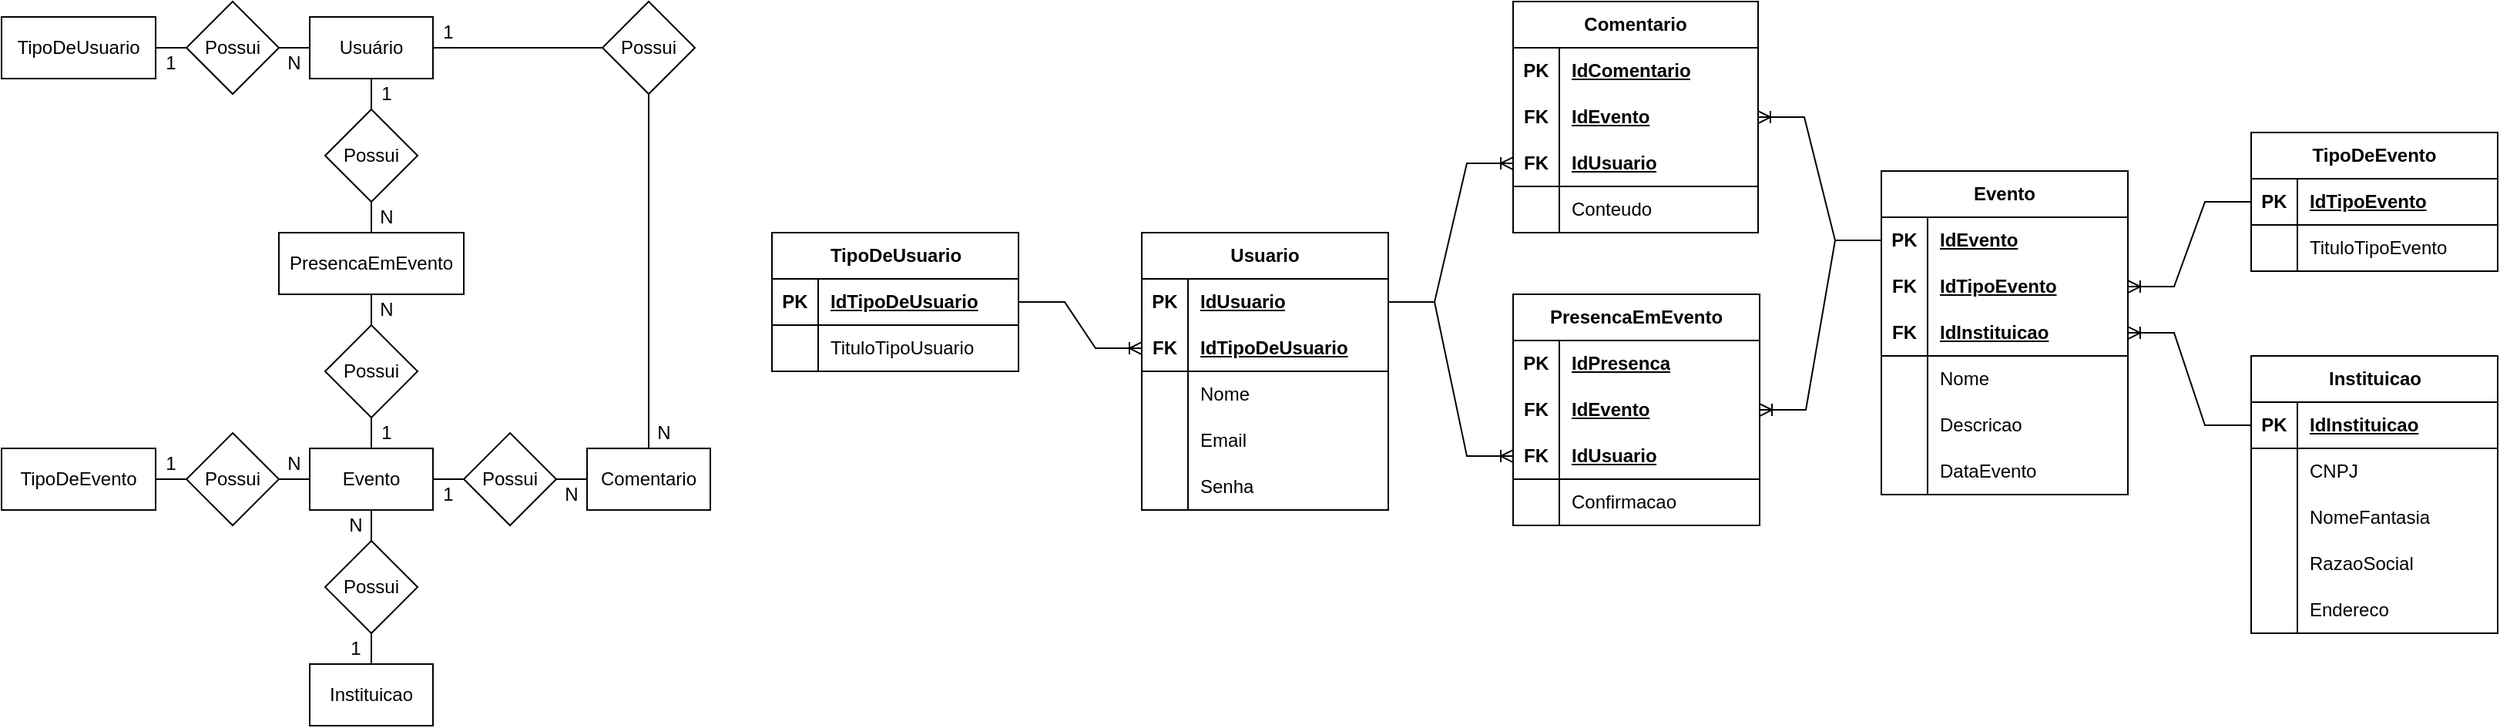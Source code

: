 <mxfile version="21.6.7" type="device">
  <diagram name="Página-1" id="o_1yNJ8DloQ9t4MygKkV">
    <mxGraphModel dx="1434" dy="721" grid="1" gridSize="10" guides="1" tooltips="1" connect="1" arrows="1" fold="1" page="1" pageScale="1" pageWidth="827" pageHeight="1169" math="0" shadow="0">
      <root>
        <mxCell id="0" />
        <mxCell id="1" parent="0" />
        <mxCell id="zevtAuMoCY7TH7A6rQnz-1" value="Usuário" style="rounded=0;whiteSpace=wrap;html=1;fontSize=12;" parent="1" vertex="1">
          <mxGeometry x="300" y="50" width="80" height="40" as="geometry" />
        </mxCell>
        <mxCell id="zevtAuMoCY7TH7A6rQnz-2" value="TipoDeUsuario" style="rounded=0;whiteSpace=wrap;html=1;fontSize=12;" parent="1" vertex="1">
          <mxGeometry x="100" y="50" width="100" height="40" as="geometry" />
        </mxCell>
        <mxCell id="zevtAuMoCY7TH7A6rQnz-38" style="edgeStyle=orthogonalEdgeStyle;rounded=0;orthogonalLoop=1;jettySize=auto;html=1;entryX=0.5;entryY=1;entryDx=0;entryDy=0;endArrow=none;endFill=0;" parent="1" source="zevtAuMoCY7TH7A6rQnz-3" target="zevtAuMoCY7TH7A6rQnz-81" edge="1">
          <mxGeometry relative="1" as="geometry">
            <mxPoint x="333.75" y="310.0" as="targetPoint" />
          </mxGeometry>
        </mxCell>
        <mxCell id="zevtAuMoCY7TH7A6rQnz-3" value="Evento" style="rounded=0;whiteSpace=wrap;html=1;" parent="1" vertex="1">
          <mxGeometry x="300" y="330.04" width="80" height="40" as="geometry" />
        </mxCell>
        <mxCell id="zevtAuMoCY7TH7A6rQnz-4" value="TipoDeEvento" style="rounded=0;whiteSpace=wrap;html=1;" parent="1" vertex="1">
          <mxGeometry x="100" y="330.02" width="100" height="40" as="geometry" />
        </mxCell>
        <mxCell id="zevtAuMoCY7TH7A6rQnz-6" value="PresencaEmEvento" style="rounded=0;whiteSpace=wrap;html=1;" parent="1" vertex="1">
          <mxGeometry x="280" y="190.02" width="120" height="40" as="geometry" />
        </mxCell>
        <mxCell id="zevtAuMoCY7TH7A6rQnz-8" value="Comentario" style="rounded=0;whiteSpace=wrap;html=1;" parent="1" vertex="1">
          <mxGeometry x="480" y="330.04" width="80" height="40" as="geometry" />
        </mxCell>
        <mxCell id="zevtAuMoCY7TH7A6rQnz-9" value="Possui" style="rhombus;whiteSpace=wrap;html=1;" parent="1" vertex="1">
          <mxGeometry x="220" y="40" width="60" height="60" as="geometry" />
        </mxCell>
        <mxCell id="zevtAuMoCY7TH7A6rQnz-10" value="" style="endArrow=none;html=1;rounded=0;exitX=1;exitY=0.5;exitDx=0;exitDy=0;entryX=0;entryY=0.5;entryDx=0;entryDy=0;endFill=0;" parent="1" source="zevtAuMoCY7TH7A6rQnz-2" edge="1">
          <mxGeometry width="50" height="50" relative="1" as="geometry">
            <mxPoint x="300" y="130" as="sourcePoint" />
            <mxPoint x="220" y="70" as="targetPoint" />
          </mxGeometry>
        </mxCell>
        <mxCell id="zevtAuMoCY7TH7A6rQnz-12" value="" style="endArrow=none;html=1;rounded=0;exitX=1;exitY=0.5;exitDx=0;exitDy=0;entryX=0;entryY=0.5;entryDx=0;entryDy=0;endFill=0;" parent="1" source="zevtAuMoCY7TH7A6rQnz-9" target="zevtAuMoCY7TH7A6rQnz-1" edge="1">
          <mxGeometry width="50" height="50" relative="1" as="geometry">
            <mxPoint x="260" y="-20.42" as="sourcePoint" />
            <mxPoint x="300" y="-20.42" as="targetPoint" />
          </mxGeometry>
        </mxCell>
        <mxCell id="zevtAuMoCY7TH7A6rQnz-80" style="edgeStyle=orthogonalEdgeStyle;rounded=0;orthogonalLoop=1;jettySize=auto;html=1;entryX=0.5;entryY=0;entryDx=0;entryDy=0;endArrow=none;endFill=0;" parent="1" source="zevtAuMoCY7TH7A6rQnz-13" target="zevtAuMoCY7TH7A6rQnz-6" edge="1">
          <mxGeometry relative="1" as="geometry" />
        </mxCell>
        <mxCell id="zevtAuMoCY7TH7A6rQnz-13" value="Possui" style="rhombus;whiteSpace=wrap;html=1;" parent="1" vertex="1">
          <mxGeometry x="310" y="110" width="60" height="60" as="geometry" />
        </mxCell>
        <mxCell id="zevtAuMoCY7TH7A6rQnz-17" value="" style="endArrow=none;html=1;rounded=0;exitX=0.5;exitY=1;exitDx=0;exitDy=0;endFill=0;" parent="1" source="zevtAuMoCY7TH7A6rQnz-1" target="zevtAuMoCY7TH7A6rQnz-13" edge="1">
          <mxGeometry width="50" height="50" relative="1" as="geometry">
            <mxPoint x="310" y="240" as="sourcePoint" />
            <mxPoint x="360" y="190" as="targetPoint" />
          </mxGeometry>
        </mxCell>
        <mxCell id="zevtAuMoCY7TH7A6rQnz-21" value="" style="endArrow=none;html=1;rounded=0;endFill=0;exitX=0.5;exitY=1;exitDx=0;exitDy=0;entryX=0;entryY=1;entryDx=0;entryDy=0;" parent="1" source="zevtAuMoCY7TH7A6rQnz-6" target="zevtAuMoCY7TH7A6rQnz-47" edge="1">
          <mxGeometry width="50" height="50" relative="1" as="geometry">
            <mxPoint x="340" y="240.02" as="sourcePoint" />
            <mxPoint x="337.031" y="253.768" as="targetPoint" />
          </mxGeometry>
        </mxCell>
        <mxCell id="zevtAuMoCY7TH7A6rQnz-23" value="Possui" style="rhombus;whiteSpace=wrap;html=1;" parent="1" vertex="1">
          <mxGeometry x="400" y="320.02" width="60" height="60" as="geometry" />
        </mxCell>
        <mxCell id="zevtAuMoCY7TH7A6rQnz-24" value="" style="endArrow=none;html=1;rounded=0;exitX=1;exitY=0.5;exitDx=0;exitDy=0;entryX=0;entryY=0.5;entryDx=0;entryDy=0;endFill=0;" parent="1" target="zevtAuMoCY7TH7A6rQnz-23" edge="1">
          <mxGeometry width="50" height="50" relative="1" as="geometry">
            <mxPoint x="380" y="350.04" as="sourcePoint" />
            <mxPoint x="600" y="360.04" as="targetPoint" />
          </mxGeometry>
        </mxCell>
        <mxCell id="zevtAuMoCY7TH7A6rQnz-25" value="" style="endArrow=none;html=1;rounded=0;exitX=1;exitY=0.5;exitDx=0;exitDy=0;entryX=0;entryY=0.5;entryDx=0;entryDy=0;endFill=0;" parent="1" target="zevtAuMoCY7TH7A6rQnz-8" edge="1">
          <mxGeometry width="50" height="50" relative="1" as="geometry">
            <mxPoint x="460" y="350.04" as="sourcePoint" />
            <mxPoint x="530" y="349.62" as="targetPoint" />
          </mxGeometry>
        </mxCell>
        <mxCell id="zevtAuMoCY7TH7A6rQnz-26" value="Possui" style="rhombus;whiteSpace=wrap;html=1;" parent="1" vertex="1">
          <mxGeometry x="490" y="40" width="60" height="60" as="geometry" />
        </mxCell>
        <mxCell id="zevtAuMoCY7TH7A6rQnz-27" value="" style="endArrow=none;html=1;rounded=0;exitX=1;exitY=0.5;exitDx=0;exitDy=0;endFill=0;" parent="1" source="zevtAuMoCY7TH7A6rQnz-1" target="zevtAuMoCY7TH7A6rQnz-26" edge="1">
          <mxGeometry width="50" height="50" relative="1" as="geometry">
            <mxPoint x="310" y="240" as="sourcePoint" />
            <mxPoint x="360" y="190" as="targetPoint" />
          </mxGeometry>
        </mxCell>
        <mxCell id="zevtAuMoCY7TH7A6rQnz-28" value="" style="endArrow=none;html=1;rounded=0;exitX=0.5;exitY=1;exitDx=0;exitDy=0;entryX=0.5;entryY=0;entryDx=0;entryDy=0;endFill=0;" parent="1" source="zevtAuMoCY7TH7A6rQnz-26" target="zevtAuMoCY7TH7A6rQnz-8" edge="1">
          <mxGeometry width="50" height="50" relative="1" as="geometry">
            <mxPoint x="530" y="20" as="sourcePoint" />
            <mxPoint x="670" y="20" as="targetPoint" />
          </mxGeometry>
        </mxCell>
        <mxCell id="zevtAuMoCY7TH7A6rQnz-29" value="Possui" style="rhombus;whiteSpace=wrap;html=1;" parent="1" vertex="1">
          <mxGeometry x="220" y="320.02" width="60" height="60" as="geometry" />
        </mxCell>
        <mxCell id="zevtAuMoCY7TH7A6rQnz-30" value="" style="endArrow=none;html=1;rounded=0;exitX=0;exitY=0.5;exitDx=0;exitDy=0;entryX=1;entryY=0.5;entryDx=0;entryDy=0;endFill=0;" parent="1" source="zevtAuMoCY7TH7A6rQnz-3" target="zevtAuMoCY7TH7A6rQnz-29" edge="1">
          <mxGeometry width="50" height="50" relative="1" as="geometry">
            <mxPoint x="310" y="320.04" as="sourcePoint" />
            <mxPoint x="360" y="270.04" as="targetPoint" />
          </mxGeometry>
        </mxCell>
        <mxCell id="zevtAuMoCY7TH7A6rQnz-31" value="" style="endArrow=none;html=1;rounded=0;exitX=1;exitY=0.5;exitDx=0;exitDy=0;entryX=0;entryY=0.5;entryDx=0;entryDy=0;endFill=0;" parent="1" source="zevtAuMoCY7TH7A6rQnz-4" target="zevtAuMoCY7TH7A6rQnz-29" edge="1">
          <mxGeometry width="50" height="50" relative="1" as="geometry">
            <mxPoint x="320" y="360.02" as="sourcePoint" />
            <mxPoint x="210" y="350" as="targetPoint" />
          </mxGeometry>
        </mxCell>
        <mxCell id="zevtAuMoCY7TH7A6rQnz-33" value="Instituicao" style="rounded=0;whiteSpace=wrap;html=1;" parent="1" vertex="1">
          <mxGeometry x="300" y="470.0" width="80" height="40" as="geometry" />
        </mxCell>
        <mxCell id="zevtAuMoCY7TH7A6rQnz-35" value="" style="endArrow=none;html=1;rounded=0;exitX=0.5;exitY=1;exitDx=0;exitDy=0;endFill=0;" parent="1" source="zevtAuMoCY7TH7A6rQnz-3" edge="1">
          <mxGeometry width="50" height="50" relative="1" as="geometry">
            <mxPoint x="310" y="420.04" as="sourcePoint" />
            <mxPoint x="340" y="390.04" as="targetPoint" />
          </mxGeometry>
        </mxCell>
        <mxCell id="zevtAuMoCY7TH7A6rQnz-36" value="" style="endArrow=none;html=1;rounded=0;exitX=0.5;exitY=1;exitDx=0;exitDy=0;entryX=0.5;entryY=0;entryDx=0;entryDy=0;endFill=0;" parent="1" target="zevtAuMoCY7TH7A6rQnz-33" edge="1">
          <mxGeometry width="50" height="50" relative="1" as="geometry">
            <mxPoint x="340" y="450.0" as="sourcePoint" />
            <mxPoint x="360" y="360.0" as="targetPoint" />
          </mxGeometry>
        </mxCell>
        <mxCell id="zevtAuMoCY7TH7A6rQnz-40" value="N" style="text;html=1;strokeColor=none;fillColor=none;align=center;verticalAlign=middle;whiteSpace=wrap;rounded=0;" parent="1" vertex="1">
          <mxGeometry x="280" y="70" width="20" height="20" as="geometry" />
        </mxCell>
        <mxCell id="zevtAuMoCY7TH7A6rQnz-41" value="1" style="text;html=1;strokeColor=none;fillColor=none;align=center;verticalAlign=middle;whiteSpace=wrap;rounded=0;" parent="1" vertex="1">
          <mxGeometry x="200" y="70" width="20" height="20" as="geometry" />
        </mxCell>
        <mxCell id="zevtAuMoCY7TH7A6rQnz-42" value="1" style="text;html=1;strokeColor=none;fillColor=none;align=center;verticalAlign=middle;whiteSpace=wrap;rounded=0;" parent="1" vertex="1">
          <mxGeometry x="340" y="90" width="20" height="20" as="geometry" />
        </mxCell>
        <mxCell id="zevtAuMoCY7TH7A6rQnz-44" value="N" style="text;html=1;strokeColor=none;fillColor=none;align=center;verticalAlign=middle;whiteSpace=wrap;rounded=0;" parent="1" vertex="1">
          <mxGeometry x="340" y="170.02" width="20" height="20" as="geometry" />
        </mxCell>
        <mxCell id="zevtAuMoCY7TH7A6rQnz-46" value="N" style="text;html=1;strokeColor=none;fillColor=none;align=center;verticalAlign=middle;whiteSpace=wrap;rounded=0;" parent="1" vertex="1">
          <mxGeometry x="340" y="230.02" width="20" height="20" as="geometry" />
        </mxCell>
        <mxCell id="zevtAuMoCY7TH7A6rQnz-47" value="1" style="text;html=1;strokeColor=none;fillColor=none;align=center;verticalAlign=middle;whiteSpace=wrap;rounded=0;" parent="1" vertex="1">
          <mxGeometry x="340" y="310.02" width="20" height="20" as="geometry" />
        </mxCell>
        <mxCell id="zevtAuMoCY7TH7A6rQnz-48" value="N" style="text;html=1;strokeColor=none;fillColor=none;align=center;verticalAlign=middle;whiteSpace=wrap;rounded=0;" parent="1" vertex="1">
          <mxGeometry x="520" y="310.02" width="20" height="20" as="geometry" />
        </mxCell>
        <mxCell id="zevtAuMoCY7TH7A6rQnz-49" value="1" style="text;html=1;strokeColor=none;fillColor=none;align=center;verticalAlign=middle;whiteSpace=wrap;rounded=0;" parent="1" vertex="1">
          <mxGeometry x="380" y="50" width="20" height="20" as="geometry" />
        </mxCell>
        <mxCell id="zevtAuMoCY7TH7A6rQnz-50" value="N" style="text;html=1;strokeColor=none;fillColor=none;align=center;verticalAlign=middle;whiteSpace=wrap;rounded=0;" parent="1" vertex="1">
          <mxGeometry x="460" y="350.04" width="20" height="20" as="geometry" />
        </mxCell>
        <mxCell id="zevtAuMoCY7TH7A6rQnz-51" value="1" style="text;html=1;strokeColor=none;fillColor=none;align=center;verticalAlign=middle;whiteSpace=wrap;rounded=0;" parent="1" vertex="1">
          <mxGeometry x="380" y="350.04" width="20" height="20" as="geometry" />
        </mxCell>
        <mxCell id="zevtAuMoCY7TH7A6rQnz-52" value="N" style="text;html=1;strokeColor=none;fillColor=none;align=center;verticalAlign=middle;whiteSpace=wrap;rounded=0;" parent="1" vertex="1">
          <mxGeometry x="320" y="370.04" width="20" height="20" as="geometry" />
        </mxCell>
        <mxCell id="zevtAuMoCY7TH7A6rQnz-53" value="1" style="text;html=1;strokeColor=none;fillColor=none;align=center;verticalAlign=middle;whiteSpace=wrap;rounded=0;" parent="1" vertex="1">
          <mxGeometry x="320" y="450.0" width="20" height="20" as="geometry" />
        </mxCell>
        <mxCell id="zevtAuMoCY7TH7A6rQnz-54" value="1" style="text;html=1;strokeColor=none;fillColor=none;align=center;verticalAlign=middle;whiteSpace=wrap;rounded=0;" parent="1" vertex="1">
          <mxGeometry x="200" y="330.04" width="20" height="20" as="geometry" />
        </mxCell>
        <mxCell id="zevtAuMoCY7TH7A6rQnz-55" value="N" style="text;html=1;strokeColor=none;fillColor=none;align=center;verticalAlign=middle;whiteSpace=wrap;rounded=0;" parent="1" vertex="1">
          <mxGeometry x="280" y="330.04" width="20" height="20" as="geometry" />
        </mxCell>
        <mxCell id="zevtAuMoCY7TH7A6rQnz-81" value="Possui" style="rhombus;whiteSpace=wrap;html=1;" parent="1" vertex="1">
          <mxGeometry x="310" y="250.02" width="60" height="60" as="geometry" />
        </mxCell>
        <mxCell id="zevtAuMoCY7TH7A6rQnz-82" value="Possui" style="rhombus;whiteSpace=wrap;html=1;" parent="1" vertex="1">
          <mxGeometry x="310" y="390.04" width="60" height="60" as="geometry" />
        </mxCell>
        <mxCell id="zevtAuMoCY7TH7A6rQnz-96" value="TipoDeUsuario" style="shape=table;startSize=30;container=1;collapsible=1;childLayout=tableLayout;fixedRows=1;rowLines=0;fontStyle=1;align=center;resizeLast=1;html=1;" parent="1" vertex="1">
          <mxGeometry x="600" y="190.04" width="160.0" height="90" as="geometry">
            <mxRectangle x="600" y="190.04" width="130" height="30" as="alternateBounds" />
          </mxGeometry>
        </mxCell>
        <mxCell id="zevtAuMoCY7TH7A6rQnz-97" value="" style="shape=tableRow;horizontal=0;startSize=0;swimlaneHead=0;swimlaneBody=0;fillColor=none;collapsible=0;dropTarget=0;points=[[0,0.5],[1,0.5]];portConstraint=eastwest;top=0;left=0;right=0;bottom=1;" parent="zevtAuMoCY7TH7A6rQnz-96" vertex="1">
          <mxGeometry y="30" width="160.0" height="30" as="geometry" />
        </mxCell>
        <mxCell id="zevtAuMoCY7TH7A6rQnz-98" value="PK" style="shape=partialRectangle;connectable=0;fillColor=none;top=0;left=0;bottom=0;right=0;fontStyle=1;overflow=hidden;whiteSpace=wrap;html=1;" parent="zevtAuMoCY7TH7A6rQnz-97" vertex="1">
          <mxGeometry width="30" height="30" as="geometry">
            <mxRectangle width="30" height="30" as="alternateBounds" />
          </mxGeometry>
        </mxCell>
        <mxCell id="zevtAuMoCY7TH7A6rQnz-99" value="IdTipoDeUsuario" style="shape=partialRectangle;connectable=0;fillColor=none;top=0;left=0;bottom=0;right=0;align=left;spacingLeft=6;fontStyle=5;overflow=hidden;whiteSpace=wrap;html=1;" parent="zevtAuMoCY7TH7A6rQnz-97" vertex="1">
          <mxGeometry x="30" width="130.0" height="30" as="geometry">
            <mxRectangle width="130.0" height="30" as="alternateBounds" />
          </mxGeometry>
        </mxCell>
        <mxCell id="zevtAuMoCY7TH7A6rQnz-100" value="" style="shape=tableRow;horizontal=0;startSize=0;swimlaneHead=0;swimlaneBody=0;fillColor=none;collapsible=0;dropTarget=0;points=[[0,0.5],[1,0.5]];portConstraint=eastwest;top=0;left=0;right=0;bottom=0;" parent="zevtAuMoCY7TH7A6rQnz-96" vertex="1">
          <mxGeometry y="60" width="160.0" height="30" as="geometry" />
        </mxCell>
        <mxCell id="zevtAuMoCY7TH7A6rQnz-101" value="" style="shape=partialRectangle;connectable=0;fillColor=none;top=0;left=0;bottom=0;right=0;editable=1;overflow=hidden;whiteSpace=wrap;html=1;" parent="zevtAuMoCY7TH7A6rQnz-100" vertex="1">
          <mxGeometry width="30" height="30" as="geometry">
            <mxRectangle width="30" height="30" as="alternateBounds" />
          </mxGeometry>
        </mxCell>
        <mxCell id="zevtAuMoCY7TH7A6rQnz-102" value="TituloTipoUsuario" style="shape=partialRectangle;connectable=0;fillColor=none;top=0;left=0;bottom=0;right=0;align=left;spacingLeft=6;overflow=hidden;whiteSpace=wrap;html=1;" parent="zevtAuMoCY7TH7A6rQnz-100" vertex="1">
          <mxGeometry x="30" width="130.0" height="30" as="geometry">
            <mxRectangle width="130.0" height="30" as="alternateBounds" />
          </mxGeometry>
        </mxCell>
        <mxCell id="zevtAuMoCY7TH7A6rQnz-122" value="Usuario" style="shape=table;startSize=30;container=1;collapsible=1;childLayout=tableLayout;fixedRows=1;rowLines=0;fontStyle=1;align=center;resizeLast=1;html=1;whiteSpace=wrap;" parent="1" vertex="1">
          <mxGeometry x="840" y="190.06" width="160" height="180" as="geometry" />
        </mxCell>
        <mxCell id="zevtAuMoCY7TH7A6rQnz-123" value="" style="shape=tableRow;horizontal=0;startSize=0;swimlaneHead=0;swimlaneBody=0;fillColor=none;collapsible=0;dropTarget=0;points=[[0,0.5],[1,0.5]];portConstraint=eastwest;top=0;left=0;right=0;bottom=0;html=1;" parent="zevtAuMoCY7TH7A6rQnz-122" vertex="1">
          <mxGeometry y="30" width="160" height="30" as="geometry" />
        </mxCell>
        <mxCell id="zevtAuMoCY7TH7A6rQnz-124" value="PK" style="shape=partialRectangle;connectable=0;fillColor=none;top=0;left=0;bottom=0;right=0;fontStyle=1;overflow=hidden;html=1;whiteSpace=wrap;" parent="zevtAuMoCY7TH7A6rQnz-123" vertex="1">
          <mxGeometry width="30.0" height="30" as="geometry">
            <mxRectangle width="30.0" height="30" as="alternateBounds" />
          </mxGeometry>
        </mxCell>
        <mxCell id="zevtAuMoCY7TH7A6rQnz-125" value="IdUsuario" style="shape=partialRectangle;connectable=0;fillColor=none;top=0;left=0;bottom=0;right=0;align=left;spacingLeft=6;fontStyle=5;overflow=hidden;html=1;whiteSpace=wrap;" parent="zevtAuMoCY7TH7A6rQnz-123" vertex="1">
          <mxGeometry x="30.0" width="130.0" height="30" as="geometry">
            <mxRectangle width="130.0" height="30" as="alternateBounds" />
          </mxGeometry>
        </mxCell>
        <mxCell id="zevtAuMoCY7TH7A6rQnz-126" value="" style="shape=tableRow;horizontal=0;startSize=0;swimlaneHead=0;swimlaneBody=0;fillColor=none;collapsible=0;dropTarget=0;points=[[0,0.5],[1,0.5]];portConstraint=eastwest;top=0;left=0;right=0;bottom=1;html=1;" parent="zevtAuMoCY7TH7A6rQnz-122" vertex="1">
          <mxGeometry y="60" width="160" height="30" as="geometry" />
        </mxCell>
        <mxCell id="zevtAuMoCY7TH7A6rQnz-127" value="FK" style="shape=partialRectangle;connectable=0;fillColor=none;top=0;left=0;bottom=0;right=0;fontStyle=1;overflow=hidden;html=1;whiteSpace=wrap;" parent="zevtAuMoCY7TH7A6rQnz-126" vertex="1">
          <mxGeometry width="30.0" height="30" as="geometry">
            <mxRectangle width="30.0" height="30" as="alternateBounds" />
          </mxGeometry>
        </mxCell>
        <mxCell id="zevtAuMoCY7TH7A6rQnz-128" value="IdTipoDeUsuario" style="shape=partialRectangle;connectable=0;fillColor=none;top=0;left=0;bottom=0;right=0;align=left;spacingLeft=6;fontStyle=5;overflow=hidden;html=1;whiteSpace=wrap;" parent="zevtAuMoCY7TH7A6rQnz-126" vertex="1">
          <mxGeometry x="30.0" width="130.0" height="30" as="geometry">
            <mxRectangle width="130.0" height="30" as="alternateBounds" />
          </mxGeometry>
        </mxCell>
        <mxCell id="zevtAuMoCY7TH7A6rQnz-129" value="" style="shape=tableRow;horizontal=0;startSize=0;swimlaneHead=0;swimlaneBody=0;fillColor=none;collapsible=0;dropTarget=0;points=[[0,0.5],[1,0.5]];portConstraint=eastwest;top=0;left=0;right=0;bottom=0;html=1;" parent="zevtAuMoCY7TH7A6rQnz-122" vertex="1">
          <mxGeometry y="90" width="160" height="30" as="geometry" />
        </mxCell>
        <mxCell id="zevtAuMoCY7TH7A6rQnz-130" value="" style="shape=partialRectangle;connectable=0;fillColor=none;top=0;left=0;bottom=0;right=0;editable=1;overflow=hidden;html=1;whiteSpace=wrap;" parent="zevtAuMoCY7TH7A6rQnz-129" vertex="1">
          <mxGeometry width="30.0" height="30" as="geometry">
            <mxRectangle width="30.0" height="30" as="alternateBounds" />
          </mxGeometry>
        </mxCell>
        <mxCell id="zevtAuMoCY7TH7A6rQnz-131" value="Nome" style="shape=partialRectangle;connectable=0;fillColor=none;top=0;left=0;bottom=0;right=0;align=left;spacingLeft=6;overflow=hidden;html=1;whiteSpace=wrap;" parent="zevtAuMoCY7TH7A6rQnz-129" vertex="1">
          <mxGeometry x="30.0" width="130.0" height="30" as="geometry">
            <mxRectangle width="130.0" height="30" as="alternateBounds" />
          </mxGeometry>
        </mxCell>
        <mxCell id="zevtAuMoCY7TH7A6rQnz-135" style="shape=tableRow;horizontal=0;startSize=0;swimlaneHead=0;swimlaneBody=0;fillColor=none;collapsible=0;dropTarget=0;points=[[0,0.5],[1,0.5]];portConstraint=eastwest;top=0;left=0;right=0;bottom=0;html=1;" parent="zevtAuMoCY7TH7A6rQnz-122" vertex="1">
          <mxGeometry y="120" width="160" height="30" as="geometry" />
        </mxCell>
        <mxCell id="zevtAuMoCY7TH7A6rQnz-136" style="shape=partialRectangle;connectable=0;fillColor=none;top=0;left=0;bottom=0;right=0;editable=1;overflow=hidden;html=1;whiteSpace=wrap;" parent="zevtAuMoCY7TH7A6rQnz-135" vertex="1">
          <mxGeometry width="30.0" height="30" as="geometry">
            <mxRectangle width="30.0" height="30" as="alternateBounds" />
          </mxGeometry>
        </mxCell>
        <mxCell id="zevtAuMoCY7TH7A6rQnz-137" value="Email" style="shape=partialRectangle;connectable=0;fillColor=none;top=0;left=0;bottom=0;right=0;align=left;spacingLeft=6;overflow=hidden;html=1;whiteSpace=wrap;" parent="zevtAuMoCY7TH7A6rQnz-135" vertex="1">
          <mxGeometry x="30.0" width="130.0" height="30" as="geometry">
            <mxRectangle width="130.0" height="30" as="alternateBounds" />
          </mxGeometry>
        </mxCell>
        <mxCell id="zevtAuMoCY7TH7A6rQnz-132" value="" style="shape=tableRow;horizontal=0;startSize=0;swimlaneHead=0;swimlaneBody=0;fillColor=none;collapsible=0;dropTarget=0;points=[[0,0.5],[1,0.5]];portConstraint=eastwest;top=0;left=0;right=0;bottom=0;html=1;" parent="zevtAuMoCY7TH7A6rQnz-122" vertex="1">
          <mxGeometry y="150" width="160" height="30" as="geometry" />
        </mxCell>
        <mxCell id="zevtAuMoCY7TH7A6rQnz-133" value="" style="shape=partialRectangle;connectable=0;fillColor=none;top=0;left=0;bottom=0;right=0;editable=1;overflow=hidden;html=1;whiteSpace=wrap;" parent="zevtAuMoCY7TH7A6rQnz-132" vertex="1">
          <mxGeometry width="30.0" height="30" as="geometry">
            <mxRectangle width="30.0" height="30" as="alternateBounds" />
          </mxGeometry>
        </mxCell>
        <mxCell id="zevtAuMoCY7TH7A6rQnz-134" value="Senha" style="shape=partialRectangle;connectable=0;fillColor=none;top=0;left=0;bottom=0;right=0;align=left;spacingLeft=6;overflow=hidden;html=1;whiteSpace=wrap;" parent="zevtAuMoCY7TH7A6rQnz-132" vertex="1">
          <mxGeometry x="30.0" width="130.0" height="30" as="geometry">
            <mxRectangle width="130.0" height="30" as="alternateBounds" />
          </mxGeometry>
        </mxCell>
        <mxCell id="zevtAuMoCY7TH7A6rQnz-138" value="" style="edgeStyle=entityRelationEdgeStyle;fontSize=12;html=1;endArrow=ERoneToMany;rounded=0;exitX=1;exitY=0.5;exitDx=0;exitDy=0;entryX=0;entryY=0.5;entryDx=0;entryDy=0;" parent="1" source="zevtAuMoCY7TH7A6rQnz-97" target="zevtAuMoCY7TH7A6rQnz-126" edge="1">
          <mxGeometry width="100" height="100" relative="1" as="geometry">
            <mxPoint x="480" y="330.04" as="sourcePoint" />
            <mxPoint x="580" y="230.04" as="targetPoint" />
          </mxGeometry>
        </mxCell>
        <mxCell id="zevtAuMoCY7TH7A6rQnz-139" value="PresencaEmEvento" style="shape=table;startSize=30;container=1;collapsible=1;childLayout=tableLayout;fixedRows=1;rowLines=0;fontStyle=1;align=center;resizeLast=1;html=1;whiteSpace=wrap;" parent="1" vertex="1">
          <mxGeometry x="1081" y="230.06" width="160" height="150.0" as="geometry" />
        </mxCell>
        <mxCell id="zevtAuMoCY7TH7A6rQnz-140" value="" style="shape=tableRow;horizontal=0;startSize=0;swimlaneHead=0;swimlaneBody=0;fillColor=none;collapsible=0;dropTarget=0;points=[[0,0.5],[1,0.5]];portConstraint=eastwest;top=0;left=0;right=0;bottom=0;html=1;" parent="zevtAuMoCY7TH7A6rQnz-139" vertex="1">
          <mxGeometry y="30" width="160" height="30" as="geometry" />
        </mxCell>
        <mxCell id="zevtAuMoCY7TH7A6rQnz-141" value="PK" style="shape=partialRectangle;connectable=0;fillColor=none;top=0;left=0;bottom=0;right=0;fontStyle=1;overflow=hidden;html=1;whiteSpace=wrap;" parent="zevtAuMoCY7TH7A6rQnz-140" vertex="1">
          <mxGeometry width="30.0" height="30" as="geometry">
            <mxRectangle width="30.0" height="30" as="alternateBounds" />
          </mxGeometry>
        </mxCell>
        <mxCell id="zevtAuMoCY7TH7A6rQnz-142" value="IdPresenca" style="shape=partialRectangle;connectable=0;fillColor=none;top=0;left=0;bottom=0;right=0;align=left;spacingLeft=6;fontStyle=5;overflow=hidden;html=1;whiteSpace=wrap;" parent="zevtAuMoCY7TH7A6rQnz-140" vertex="1">
          <mxGeometry x="30.0" width="130.0" height="30" as="geometry">
            <mxRectangle width="130.0" height="30" as="alternateBounds" />
          </mxGeometry>
        </mxCell>
        <mxCell id="zevtAuMoCY7TH7A6rQnz-152" style="shape=tableRow;horizontal=0;startSize=0;swimlaneHead=0;swimlaneBody=0;fillColor=none;collapsible=0;dropTarget=0;points=[[0,0.5],[1,0.5]];portConstraint=eastwest;top=0;left=0;right=0;bottom=0;html=1;" parent="zevtAuMoCY7TH7A6rQnz-139" vertex="1">
          <mxGeometry y="60" width="160" height="30" as="geometry" />
        </mxCell>
        <mxCell id="zevtAuMoCY7TH7A6rQnz-153" value="FK" style="shape=partialRectangle;connectable=0;fillColor=none;top=0;left=0;bottom=0;right=0;fontStyle=1;overflow=hidden;html=1;whiteSpace=wrap;" parent="zevtAuMoCY7TH7A6rQnz-152" vertex="1">
          <mxGeometry width="30.0" height="30" as="geometry">
            <mxRectangle width="30.0" height="30" as="alternateBounds" />
          </mxGeometry>
        </mxCell>
        <mxCell id="zevtAuMoCY7TH7A6rQnz-154" value="IdEvento" style="shape=partialRectangle;connectable=0;fillColor=none;top=0;left=0;bottom=0;right=0;align=left;spacingLeft=6;fontStyle=5;overflow=hidden;html=1;whiteSpace=wrap;" parent="zevtAuMoCY7TH7A6rQnz-152" vertex="1">
          <mxGeometry x="30.0" width="130.0" height="30" as="geometry">
            <mxRectangle width="130.0" height="30" as="alternateBounds" />
          </mxGeometry>
        </mxCell>
        <mxCell id="zevtAuMoCY7TH7A6rQnz-143" value="" style="shape=tableRow;horizontal=0;startSize=0;swimlaneHead=0;swimlaneBody=0;fillColor=none;collapsible=0;dropTarget=0;points=[[0,0.5],[1,0.5]];portConstraint=eastwest;top=0;left=0;right=0;bottom=1;html=1;" parent="zevtAuMoCY7TH7A6rQnz-139" vertex="1">
          <mxGeometry y="90" width="160" height="30" as="geometry" />
        </mxCell>
        <mxCell id="zevtAuMoCY7TH7A6rQnz-144" value="FK" style="shape=partialRectangle;connectable=0;fillColor=none;top=0;left=0;bottom=0;right=0;fontStyle=1;overflow=hidden;html=1;whiteSpace=wrap;" parent="zevtAuMoCY7TH7A6rQnz-143" vertex="1">
          <mxGeometry width="30.0" height="30" as="geometry">
            <mxRectangle width="30.0" height="30" as="alternateBounds" />
          </mxGeometry>
        </mxCell>
        <mxCell id="zevtAuMoCY7TH7A6rQnz-145" value="IdUsuario" style="shape=partialRectangle;connectable=0;fillColor=none;top=0;left=0;bottom=0;right=0;align=left;spacingLeft=6;fontStyle=5;overflow=hidden;html=1;whiteSpace=wrap;" parent="zevtAuMoCY7TH7A6rQnz-143" vertex="1">
          <mxGeometry x="30.0" width="130.0" height="30" as="geometry">
            <mxRectangle width="130.0" height="30" as="alternateBounds" />
          </mxGeometry>
        </mxCell>
        <mxCell id="zevtAuMoCY7TH7A6rQnz-146" value="" style="shape=tableRow;horizontal=0;startSize=0;swimlaneHead=0;swimlaneBody=0;fillColor=none;collapsible=0;dropTarget=0;points=[[0,0.5],[1,0.5]];portConstraint=eastwest;top=0;left=0;right=0;bottom=0;html=1;" parent="zevtAuMoCY7TH7A6rQnz-139" vertex="1">
          <mxGeometry y="120" width="160" height="30" as="geometry" />
        </mxCell>
        <mxCell id="zevtAuMoCY7TH7A6rQnz-147" value="" style="shape=partialRectangle;connectable=0;fillColor=none;top=0;left=0;bottom=0;right=0;editable=1;overflow=hidden;html=1;whiteSpace=wrap;" parent="zevtAuMoCY7TH7A6rQnz-146" vertex="1">
          <mxGeometry width="30.0" height="30" as="geometry">
            <mxRectangle width="30.0" height="30" as="alternateBounds" />
          </mxGeometry>
        </mxCell>
        <mxCell id="zevtAuMoCY7TH7A6rQnz-148" value="Confirmacao" style="shape=partialRectangle;connectable=0;fillColor=none;top=0;left=0;bottom=0;right=0;align=left;spacingLeft=6;overflow=hidden;html=1;whiteSpace=wrap;" parent="zevtAuMoCY7TH7A6rQnz-146" vertex="1">
          <mxGeometry x="30.0" width="130.0" height="30" as="geometry">
            <mxRectangle width="130.0" height="30" as="alternateBounds" />
          </mxGeometry>
        </mxCell>
        <mxCell id="zevtAuMoCY7TH7A6rQnz-155" value="Evento" style="shape=table;startSize=30;container=1;collapsible=1;childLayout=tableLayout;fixedRows=1;rowLines=0;fontStyle=1;align=center;resizeLast=1;html=1;whiteSpace=wrap;" parent="1" vertex="1">
          <mxGeometry x="1320" y="150.06" width="160" height="210" as="geometry" />
        </mxCell>
        <mxCell id="zevtAuMoCY7TH7A6rQnz-156" value="" style="shape=tableRow;horizontal=0;startSize=0;swimlaneHead=0;swimlaneBody=0;fillColor=none;collapsible=0;dropTarget=0;points=[[0,0.5],[1,0.5]];portConstraint=eastwest;top=0;left=0;right=0;bottom=0;html=1;" parent="zevtAuMoCY7TH7A6rQnz-155" vertex="1">
          <mxGeometry y="30" width="160" height="30" as="geometry" />
        </mxCell>
        <mxCell id="zevtAuMoCY7TH7A6rQnz-157" value="PK" style="shape=partialRectangle;connectable=0;fillColor=none;top=0;left=0;bottom=0;right=0;fontStyle=1;overflow=hidden;html=1;whiteSpace=wrap;" parent="zevtAuMoCY7TH7A6rQnz-156" vertex="1">
          <mxGeometry width="30" height="30" as="geometry">
            <mxRectangle width="30" height="30" as="alternateBounds" />
          </mxGeometry>
        </mxCell>
        <mxCell id="zevtAuMoCY7TH7A6rQnz-158" value="IdEvento" style="shape=partialRectangle;connectable=0;fillColor=none;top=0;left=0;bottom=0;right=0;align=left;spacingLeft=6;fontStyle=5;overflow=hidden;html=1;whiteSpace=wrap;" parent="zevtAuMoCY7TH7A6rQnz-156" vertex="1">
          <mxGeometry x="30" width="130" height="30" as="geometry">
            <mxRectangle width="130" height="30" as="alternateBounds" />
          </mxGeometry>
        </mxCell>
        <mxCell id="zevtAuMoCY7TH7A6rQnz-168" style="shape=tableRow;horizontal=0;startSize=0;swimlaneHead=0;swimlaneBody=0;fillColor=none;collapsible=0;dropTarget=0;points=[[0,0.5],[1,0.5]];portConstraint=eastwest;top=0;left=0;right=0;bottom=0;html=1;" parent="zevtAuMoCY7TH7A6rQnz-155" vertex="1">
          <mxGeometry y="60" width="160" height="30" as="geometry" />
        </mxCell>
        <mxCell id="zevtAuMoCY7TH7A6rQnz-169" value="FK" style="shape=partialRectangle;connectable=0;fillColor=none;top=0;left=0;bottom=0;right=0;fontStyle=1;overflow=hidden;html=1;whiteSpace=wrap;" parent="zevtAuMoCY7TH7A6rQnz-168" vertex="1">
          <mxGeometry width="30" height="30" as="geometry">
            <mxRectangle width="30" height="30" as="alternateBounds" />
          </mxGeometry>
        </mxCell>
        <mxCell id="zevtAuMoCY7TH7A6rQnz-170" value="IdTipoEvento" style="shape=partialRectangle;connectable=0;fillColor=none;top=0;left=0;bottom=0;right=0;align=left;spacingLeft=6;fontStyle=5;overflow=hidden;html=1;whiteSpace=wrap;" parent="zevtAuMoCY7TH7A6rQnz-168" vertex="1">
          <mxGeometry x="30" width="130" height="30" as="geometry">
            <mxRectangle width="130" height="30" as="alternateBounds" />
          </mxGeometry>
        </mxCell>
        <mxCell id="zevtAuMoCY7TH7A6rQnz-159" value="" style="shape=tableRow;horizontal=0;startSize=0;swimlaneHead=0;swimlaneBody=0;fillColor=none;collapsible=0;dropTarget=0;points=[[0,0.5],[1,0.5]];portConstraint=eastwest;top=0;left=0;right=0;bottom=1;html=1;" parent="zevtAuMoCY7TH7A6rQnz-155" vertex="1">
          <mxGeometry y="90" width="160" height="30" as="geometry" />
        </mxCell>
        <mxCell id="zevtAuMoCY7TH7A6rQnz-160" value="FK" style="shape=partialRectangle;connectable=0;fillColor=none;top=0;left=0;bottom=0;right=0;fontStyle=1;overflow=hidden;html=1;whiteSpace=wrap;" parent="zevtAuMoCY7TH7A6rQnz-159" vertex="1">
          <mxGeometry width="30" height="30" as="geometry">
            <mxRectangle width="30" height="30" as="alternateBounds" />
          </mxGeometry>
        </mxCell>
        <mxCell id="zevtAuMoCY7TH7A6rQnz-161" value="IdInstituicao" style="shape=partialRectangle;connectable=0;fillColor=none;top=0;left=0;bottom=0;right=0;align=left;spacingLeft=6;fontStyle=5;overflow=hidden;html=1;whiteSpace=wrap;" parent="zevtAuMoCY7TH7A6rQnz-159" vertex="1">
          <mxGeometry x="30" width="130" height="30" as="geometry">
            <mxRectangle width="130" height="30" as="alternateBounds" />
          </mxGeometry>
        </mxCell>
        <mxCell id="zevtAuMoCY7TH7A6rQnz-162" value="" style="shape=tableRow;horizontal=0;startSize=0;swimlaneHead=0;swimlaneBody=0;fillColor=none;collapsible=0;dropTarget=0;points=[[0,0.5],[1,0.5]];portConstraint=eastwest;top=0;left=0;right=0;bottom=0;html=1;" parent="zevtAuMoCY7TH7A6rQnz-155" vertex="1">
          <mxGeometry y="120" width="160" height="30" as="geometry" />
        </mxCell>
        <mxCell id="zevtAuMoCY7TH7A6rQnz-163" value="" style="shape=partialRectangle;connectable=0;fillColor=none;top=0;left=0;bottom=0;right=0;editable=1;overflow=hidden;html=1;whiteSpace=wrap;" parent="zevtAuMoCY7TH7A6rQnz-162" vertex="1">
          <mxGeometry width="30" height="30" as="geometry">
            <mxRectangle width="30" height="30" as="alternateBounds" />
          </mxGeometry>
        </mxCell>
        <mxCell id="zevtAuMoCY7TH7A6rQnz-164" value="Nome" style="shape=partialRectangle;connectable=0;fillColor=none;top=0;left=0;bottom=0;right=0;align=left;spacingLeft=6;overflow=hidden;html=1;whiteSpace=wrap;" parent="zevtAuMoCY7TH7A6rQnz-162" vertex="1">
          <mxGeometry x="30" width="130" height="30" as="geometry">
            <mxRectangle width="130" height="30" as="alternateBounds" />
          </mxGeometry>
        </mxCell>
        <mxCell id="zevtAuMoCY7TH7A6rQnz-165" value="" style="shape=tableRow;horizontal=0;startSize=0;swimlaneHead=0;swimlaneBody=0;fillColor=none;collapsible=0;dropTarget=0;points=[[0,0.5],[1,0.5]];portConstraint=eastwest;top=0;left=0;right=0;bottom=0;html=1;" parent="zevtAuMoCY7TH7A6rQnz-155" vertex="1">
          <mxGeometry y="150" width="160" height="30" as="geometry" />
        </mxCell>
        <mxCell id="zevtAuMoCY7TH7A6rQnz-166" value="" style="shape=partialRectangle;connectable=0;fillColor=none;top=0;left=0;bottom=0;right=0;editable=1;overflow=hidden;html=1;whiteSpace=wrap;" parent="zevtAuMoCY7TH7A6rQnz-165" vertex="1">
          <mxGeometry width="30" height="30" as="geometry">
            <mxRectangle width="30" height="30" as="alternateBounds" />
          </mxGeometry>
        </mxCell>
        <mxCell id="zevtAuMoCY7TH7A6rQnz-167" value="Descricao" style="shape=partialRectangle;connectable=0;fillColor=none;top=0;left=0;bottom=0;right=0;align=left;spacingLeft=6;overflow=hidden;html=1;whiteSpace=wrap;" parent="zevtAuMoCY7TH7A6rQnz-165" vertex="1">
          <mxGeometry x="30" width="130" height="30" as="geometry">
            <mxRectangle width="130" height="30" as="alternateBounds" />
          </mxGeometry>
        </mxCell>
        <mxCell id="zevtAuMoCY7TH7A6rQnz-235" style="shape=tableRow;horizontal=0;startSize=0;swimlaneHead=0;swimlaneBody=0;fillColor=none;collapsible=0;dropTarget=0;points=[[0,0.5],[1,0.5]];portConstraint=eastwest;top=0;left=0;right=0;bottom=0;html=1;" parent="zevtAuMoCY7TH7A6rQnz-155" vertex="1">
          <mxGeometry y="180" width="160" height="30" as="geometry" />
        </mxCell>
        <mxCell id="zevtAuMoCY7TH7A6rQnz-236" style="shape=partialRectangle;connectable=0;fillColor=none;top=0;left=0;bottom=0;right=0;editable=1;overflow=hidden;html=1;whiteSpace=wrap;" parent="zevtAuMoCY7TH7A6rQnz-235" vertex="1">
          <mxGeometry width="30" height="30" as="geometry">
            <mxRectangle width="30" height="30" as="alternateBounds" />
          </mxGeometry>
        </mxCell>
        <mxCell id="zevtAuMoCY7TH7A6rQnz-237" value="DataEvento" style="shape=partialRectangle;connectable=0;fillColor=none;top=0;left=0;bottom=0;right=0;align=left;spacingLeft=6;overflow=hidden;html=1;whiteSpace=wrap;" parent="zevtAuMoCY7TH7A6rQnz-235" vertex="1">
          <mxGeometry x="30" width="130" height="30" as="geometry">
            <mxRectangle width="130" height="30" as="alternateBounds" />
          </mxGeometry>
        </mxCell>
        <mxCell id="zevtAuMoCY7TH7A6rQnz-184" value="Comentario" style="shape=table;startSize=30;container=1;collapsible=1;childLayout=tableLayout;fixedRows=1;rowLines=0;fontStyle=1;align=center;resizeLast=1;html=1;whiteSpace=wrap;" parent="1" vertex="1">
          <mxGeometry x="1081" y="40.04" width="159" height="150" as="geometry" />
        </mxCell>
        <mxCell id="zevtAuMoCY7TH7A6rQnz-185" value="" style="shape=tableRow;horizontal=0;startSize=0;swimlaneHead=0;swimlaneBody=0;fillColor=none;collapsible=0;dropTarget=0;points=[[0,0.5],[1,0.5]];portConstraint=eastwest;top=0;left=0;right=0;bottom=0;html=1;" parent="zevtAuMoCY7TH7A6rQnz-184" vertex="1">
          <mxGeometry y="30" width="159" height="30" as="geometry" />
        </mxCell>
        <mxCell id="zevtAuMoCY7TH7A6rQnz-186" value="PK" style="shape=partialRectangle;connectable=0;fillColor=none;top=0;left=0;bottom=0;right=0;fontStyle=1;overflow=hidden;html=1;whiteSpace=wrap;" parent="zevtAuMoCY7TH7A6rQnz-185" vertex="1">
          <mxGeometry width="30" height="30" as="geometry">
            <mxRectangle width="30" height="30" as="alternateBounds" />
          </mxGeometry>
        </mxCell>
        <mxCell id="zevtAuMoCY7TH7A6rQnz-187" value="IdComentario" style="shape=partialRectangle;connectable=0;fillColor=none;top=0;left=0;bottom=0;right=0;align=left;spacingLeft=6;fontStyle=5;overflow=hidden;html=1;whiteSpace=wrap;" parent="zevtAuMoCY7TH7A6rQnz-185" vertex="1">
          <mxGeometry x="30" width="129" height="30" as="geometry">
            <mxRectangle width="129" height="30" as="alternateBounds" />
          </mxGeometry>
        </mxCell>
        <mxCell id="zevtAuMoCY7TH7A6rQnz-197" style="shape=tableRow;horizontal=0;startSize=0;swimlaneHead=0;swimlaneBody=0;fillColor=none;collapsible=0;dropTarget=0;points=[[0,0.5],[1,0.5]];portConstraint=eastwest;top=0;left=0;right=0;bottom=0;html=1;" parent="zevtAuMoCY7TH7A6rQnz-184" vertex="1">
          <mxGeometry y="60" width="159" height="30" as="geometry" />
        </mxCell>
        <mxCell id="zevtAuMoCY7TH7A6rQnz-198" value="FK" style="shape=partialRectangle;connectable=0;fillColor=none;top=0;left=0;bottom=0;right=0;fontStyle=1;overflow=hidden;html=1;whiteSpace=wrap;" parent="zevtAuMoCY7TH7A6rQnz-197" vertex="1">
          <mxGeometry width="30" height="30" as="geometry">
            <mxRectangle width="30" height="30" as="alternateBounds" />
          </mxGeometry>
        </mxCell>
        <mxCell id="zevtAuMoCY7TH7A6rQnz-199" value="IdEvento" style="shape=partialRectangle;connectable=0;fillColor=none;top=0;left=0;bottom=0;right=0;align=left;spacingLeft=6;fontStyle=5;overflow=hidden;html=1;whiteSpace=wrap;" parent="zevtAuMoCY7TH7A6rQnz-197" vertex="1">
          <mxGeometry x="30" width="129" height="30" as="geometry">
            <mxRectangle width="129" height="30" as="alternateBounds" />
          </mxGeometry>
        </mxCell>
        <mxCell id="zevtAuMoCY7TH7A6rQnz-188" value="" style="shape=tableRow;horizontal=0;startSize=0;swimlaneHead=0;swimlaneBody=0;fillColor=none;collapsible=0;dropTarget=0;points=[[0,0.5],[1,0.5]];portConstraint=eastwest;top=0;left=0;right=0;bottom=1;html=1;" parent="zevtAuMoCY7TH7A6rQnz-184" vertex="1">
          <mxGeometry y="90" width="159" height="30" as="geometry" />
        </mxCell>
        <mxCell id="zevtAuMoCY7TH7A6rQnz-189" value="FK" style="shape=partialRectangle;connectable=0;fillColor=none;top=0;left=0;bottom=0;right=0;fontStyle=1;overflow=hidden;html=1;whiteSpace=wrap;" parent="zevtAuMoCY7TH7A6rQnz-188" vertex="1">
          <mxGeometry width="30" height="30" as="geometry">
            <mxRectangle width="30" height="30" as="alternateBounds" />
          </mxGeometry>
        </mxCell>
        <mxCell id="zevtAuMoCY7TH7A6rQnz-190" value="IdUsuario" style="shape=partialRectangle;connectable=0;fillColor=none;top=0;left=0;bottom=0;right=0;align=left;spacingLeft=6;fontStyle=5;overflow=hidden;html=1;whiteSpace=wrap;" parent="zevtAuMoCY7TH7A6rQnz-188" vertex="1">
          <mxGeometry x="30" width="129" height="30" as="geometry">
            <mxRectangle width="129" height="30" as="alternateBounds" />
          </mxGeometry>
        </mxCell>
        <mxCell id="zevtAuMoCY7TH7A6rQnz-191" value="" style="shape=tableRow;horizontal=0;startSize=0;swimlaneHead=0;swimlaneBody=0;fillColor=none;collapsible=0;dropTarget=0;points=[[0,0.5],[1,0.5]];portConstraint=eastwest;top=0;left=0;right=0;bottom=0;html=1;" parent="zevtAuMoCY7TH7A6rQnz-184" vertex="1">
          <mxGeometry y="120" width="159" height="30" as="geometry" />
        </mxCell>
        <mxCell id="zevtAuMoCY7TH7A6rQnz-192" value="" style="shape=partialRectangle;connectable=0;fillColor=none;top=0;left=0;bottom=0;right=0;editable=1;overflow=hidden;html=1;whiteSpace=wrap;" parent="zevtAuMoCY7TH7A6rQnz-191" vertex="1">
          <mxGeometry width="30" height="30" as="geometry">
            <mxRectangle width="30" height="30" as="alternateBounds" />
          </mxGeometry>
        </mxCell>
        <mxCell id="zevtAuMoCY7TH7A6rQnz-193" value="Conteudo" style="shape=partialRectangle;connectable=0;fillColor=none;top=0;left=0;bottom=0;right=0;align=left;spacingLeft=6;overflow=hidden;html=1;whiteSpace=wrap;" parent="zevtAuMoCY7TH7A6rQnz-191" vertex="1">
          <mxGeometry x="30" width="129" height="30" as="geometry">
            <mxRectangle width="129" height="30" as="alternateBounds" />
          </mxGeometry>
        </mxCell>
        <mxCell id="zevtAuMoCY7TH7A6rQnz-200" value="" style="edgeStyle=entityRelationEdgeStyle;fontSize=12;html=1;endArrow=ERoneToMany;rounded=0;entryX=1;entryY=0.5;entryDx=0;entryDy=0;exitX=0;exitY=0.5;exitDx=0;exitDy=0;" parent="1" source="zevtAuMoCY7TH7A6rQnz-156" target="zevtAuMoCY7TH7A6rQnz-197" edge="1">
          <mxGeometry width="100" height="100" relative="1" as="geometry">
            <mxPoint x="1210" y="220.04" as="sourcePoint" />
            <mxPoint x="1310" y="120.04" as="targetPoint" />
          </mxGeometry>
        </mxCell>
        <mxCell id="zevtAuMoCY7TH7A6rQnz-201" value="" style="edgeStyle=entityRelationEdgeStyle;fontSize=12;html=1;endArrow=ERoneToMany;rounded=0;exitX=1;exitY=0.5;exitDx=0;exitDy=0;entryX=0;entryY=0.5;entryDx=0;entryDy=0;" parent="1" source="zevtAuMoCY7TH7A6rQnz-123" target="zevtAuMoCY7TH7A6rQnz-188" edge="1">
          <mxGeometry width="100" height="100" relative="1" as="geometry">
            <mxPoint x="1050" y="310.04" as="sourcePoint" />
            <mxPoint x="1150" y="210.04" as="targetPoint" />
          </mxGeometry>
        </mxCell>
        <mxCell id="zevtAuMoCY7TH7A6rQnz-203" value="" style="edgeStyle=entityRelationEdgeStyle;fontSize=12;html=1;endArrow=ERoneToMany;rounded=0;exitX=0;exitY=0.5;exitDx=0;exitDy=0;entryX=1;entryY=0.5;entryDx=0;entryDy=0;" parent="1" source="zevtAuMoCY7TH7A6rQnz-156" target="zevtAuMoCY7TH7A6rQnz-152" edge="1">
          <mxGeometry width="100" height="100" relative="1" as="geometry">
            <mxPoint x="1250" y="390.04" as="sourcePoint" />
            <mxPoint x="1350" y="290.04" as="targetPoint" />
          </mxGeometry>
        </mxCell>
        <mxCell id="zevtAuMoCY7TH7A6rQnz-204" value="Instituicao" style="shape=table;startSize=30;container=1;collapsible=1;childLayout=tableLayout;fixedRows=1;rowLines=0;fontStyle=1;align=center;resizeLast=1;html=1;" parent="1" vertex="1">
          <mxGeometry x="1560" y="270.04" width="160" height="180" as="geometry" />
        </mxCell>
        <mxCell id="zevtAuMoCY7TH7A6rQnz-205" value="" style="shape=tableRow;horizontal=0;startSize=0;swimlaneHead=0;swimlaneBody=0;fillColor=none;collapsible=0;dropTarget=0;points=[[0,0.5],[1,0.5]];portConstraint=eastwest;top=0;left=0;right=0;bottom=1;" parent="zevtAuMoCY7TH7A6rQnz-204" vertex="1">
          <mxGeometry y="30" width="160" height="30" as="geometry" />
        </mxCell>
        <mxCell id="zevtAuMoCY7TH7A6rQnz-206" value="PK" style="shape=partialRectangle;connectable=0;fillColor=none;top=0;left=0;bottom=0;right=0;fontStyle=1;overflow=hidden;whiteSpace=wrap;html=1;" parent="zevtAuMoCY7TH7A6rQnz-205" vertex="1">
          <mxGeometry width="30" height="30" as="geometry">
            <mxRectangle width="30" height="30" as="alternateBounds" />
          </mxGeometry>
        </mxCell>
        <mxCell id="zevtAuMoCY7TH7A6rQnz-207" value="IdInstituicao" style="shape=partialRectangle;connectable=0;fillColor=none;top=0;left=0;bottom=0;right=0;align=left;spacingLeft=6;fontStyle=5;overflow=hidden;whiteSpace=wrap;html=1;" parent="zevtAuMoCY7TH7A6rQnz-205" vertex="1">
          <mxGeometry x="30" width="130" height="30" as="geometry">
            <mxRectangle width="130" height="30" as="alternateBounds" />
          </mxGeometry>
        </mxCell>
        <mxCell id="zevtAuMoCY7TH7A6rQnz-208" value="" style="shape=tableRow;horizontal=0;startSize=0;swimlaneHead=0;swimlaneBody=0;fillColor=none;collapsible=0;dropTarget=0;points=[[0,0.5],[1,0.5]];portConstraint=eastwest;top=0;left=0;right=0;bottom=0;" parent="zevtAuMoCY7TH7A6rQnz-204" vertex="1">
          <mxGeometry y="60" width="160" height="30" as="geometry" />
        </mxCell>
        <mxCell id="zevtAuMoCY7TH7A6rQnz-209" value="" style="shape=partialRectangle;connectable=0;fillColor=none;top=0;left=0;bottom=0;right=0;editable=1;overflow=hidden;whiteSpace=wrap;html=1;" parent="zevtAuMoCY7TH7A6rQnz-208" vertex="1">
          <mxGeometry width="30" height="30" as="geometry">
            <mxRectangle width="30" height="30" as="alternateBounds" />
          </mxGeometry>
        </mxCell>
        <mxCell id="zevtAuMoCY7TH7A6rQnz-210" value="CNPJ" style="shape=partialRectangle;connectable=0;fillColor=none;top=0;left=0;bottom=0;right=0;align=left;spacingLeft=6;overflow=hidden;whiteSpace=wrap;html=1;" parent="zevtAuMoCY7TH7A6rQnz-208" vertex="1">
          <mxGeometry x="30" width="130" height="30" as="geometry">
            <mxRectangle width="130" height="30" as="alternateBounds" />
          </mxGeometry>
        </mxCell>
        <mxCell id="zevtAuMoCY7TH7A6rQnz-256" style="shape=tableRow;horizontal=0;startSize=0;swimlaneHead=0;swimlaneBody=0;fillColor=none;collapsible=0;dropTarget=0;points=[[0,0.5],[1,0.5]];portConstraint=eastwest;top=0;left=0;right=0;bottom=0;" parent="zevtAuMoCY7TH7A6rQnz-204" vertex="1">
          <mxGeometry y="90" width="160" height="30" as="geometry" />
        </mxCell>
        <mxCell id="zevtAuMoCY7TH7A6rQnz-257" style="shape=partialRectangle;connectable=0;fillColor=none;top=0;left=0;bottom=0;right=0;editable=1;overflow=hidden;whiteSpace=wrap;html=1;" parent="zevtAuMoCY7TH7A6rQnz-256" vertex="1">
          <mxGeometry width="30" height="30" as="geometry">
            <mxRectangle width="30" height="30" as="alternateBounds" />
          </mxGeometry>
        </mxCell>
        <mxCell id="zevtAuMoCY7TH7A6rQnz-258" value="NomeFantasia" style="shape=partialRectangle;connectable=0;fillColor=none;top=0;left=0;bottom=0;right=0;align=left;spacingLeft=6;overflow=hidden;whiteSpace=wrap;html=1;" parent="zevtAuMoCY7TH7A6rQnz-256" vertex="1">
          <mxGeometry x="30" width="130" height="30" as="geometry">
            <mxRectangle width="130" height="30" as="alternateBounds" />
          </mxGeometry>
        </mxCell>
        <mxCell id="zevtAuMoCY7TH7A6rQnz-253" style="shape=tableRow;horizontal=0;startSize=0;swimlaneHead=0;swimlaneBody=0;fillColor=none;collapsible=0;dropTarget=0;points=[[0,0.5],[1,0.5]];portConstraint=eastwest;top=0;left=0;right=0;bottom=0;" parent="zevtAuMoCY7TH7A6rQnz-204" vertex="1">
          <mxGeometry y="120" width="160" height="30" as="geometry" />
        </mxCell>
        <mxCell id="zevtAuMoCY7TH7A6rQnz-254" style="shape=partialRectangle;connectable=0;fillColor=none;top=0;left=0;bottom=0;right=0;editable=1;overflow=hidden;whiteSpace=wrap;html=1;" parent="zevtAuMoCY7TH7A6rQnz-253" vertex="1">
          <mxGeometry width="30" height="30" as="geometry">
            <mxRectangle width="30" height="30" as="alternateBounds" />
          </mxGeometry>
        </mxCell>
        <mxCell id="zevtAuMoCY7TH7A6rQnz-255" value="RazaoSocial" style="shape=partialRectangle;connectable=0;fillColor=none;top=0;left=0;bottom=0;right=0;align=left;spacingLeft=6;overflow=hidden;whiteSpace=wrap;html=1;" parent="zevtAuMoCY7TH7A6rQnz-253" vertex="1">
          <mxGeometry x="30" width="130" height="30" as="geometry">
            <mxRectangle width="130" height="30" as="alternateBounds" />
          </mxGeometry>
        </mxCell>
        <mxCell id="zevtAuMoCY7TH7A6rQnz-238" style="shape=tableRow;horizontal=0;startSize=0;swimlaneHead=0;swimlaneBody=0;fillColor=none;collapsible=0;dropTarget=0;points=[[0,0.5],[1,0.5]];portConstraint=eastwest;top=0;left=0;right=0;bottom=0;" parent="zevtAuMoCY7TH7A6rQnz-204" vertex="1">
          <mxGeometry y="150" width="160" height="30" as="geometry" />
        </mxCell>
        <mxCell id="zevtAuMoCY7TH7A6rQnz-239" style="shape=partialRectangle;connectable=0;fillColor=none;top=0;left=0;bottom=0;right=0;editable=1;overflow=hidden;whiteSpace=wrap;html=1;" parent="zevtAuMoCY7TH7A6rQnz-238" vertex="1">
          <mxGeometry width="30" height="30" as="geometry">
            <mxRectangle width="30" height="30" as="alternateBounds" />
          </mxGeometry>
        </mxCell>
        <mxCell id="zevtAuMoCY7TH7A6rQnz-240" value="Endereco" style="shape=partialRectangle;connectable=0;fillColor=none;top=0;left=0;bottom=0;right=0;align=left;spacingLeft=6;overflow=hidden;whiteSpace=wrap;html=1;" parent="zevtAuMoCY7TH7A6rQnz-238" vertex="1">
          <mxGeometry x="30" width="130" height="30" as="geometry">
            <mxRectangle width="130" height="30" as="alternateBounds" />
          </mxGeometry>
        </mxCell>
        <mxCell id="zevtAuMoCY7TH7A6rQnz-217" value="" style="edgeStyle=entityRelationEdgeStyle;fontSize=12;html=1;endArrow=ERoneToMany;rounded=0;exitX=0;exitY=0.5;exitDx=0;exitDy=0;entryX=1;entryY=0.5;entryDx=0;entryDy=0;" parent="1" source="zevtAuMoCY7TH7A6rQnz-205" target="zevtAuMoCY7TH7A6rQnz-159" edge="1">
          <mxGeometry width="100" height="100" relative="1" as="geometry">
            <mxPoint x="1250" y="310.04" as="sourcePoint" />
            <mxPoint x="1350" y="210.04" as="targetPoint" />
          </mxGeometry>
        </mxCell>
        <mxCell id="zevtAuMoCY7TH7A6rQnz-218" value="TipoDeEvento" style="shape=table;startSize=30;container=1;collapsible=1;childLayout=tableLayout;fixedRows=1;rowLines=0;fontStyle=1;align=center;resizeLast=1;html=1;whiteSpace=wrap;" parent="1" vertex="1">
          <mxGeometry x="1560" y="125.04" width="160" height="90" as="geometry" />
        </mxCell>
        <mxCell id="zevtAuMoCY7TH7A6rQnz-222" value="" style="shape=tableRow;horizontal=0;startSize=0;swimlaneHead=0;swimlaneBody=0;fillColor=none;collapsible=0;dropTarget=0;points=[[0,0.5],[1,0.5]];portConstraint=eastwest;top=0;left=0;right=0;bottom=1;html=1;" parent="zevtAuMoCY7TH7A6rQnz-218" vertex="1">
          <mxGeometry y="30" width="160" height="30" as="geometry" />
        </mxCell>
        <mxCell id="zevtAuMoCY7TH7A6rQnz-223" value="PK" style="shape=partialRectangle;connectable=0;fillColor=none;top=0;left=0;bottom=0;right=0;fontStyle=1;overflow=hidden;html=1;whiteSpace=wrap;" parent="zevtAuMoCY7TH7A6rQnz-222" vertex="1">
          <mxGeometry width="30" height="30" as="geometry">
            <mxRectangle width="30" height="30" as="alternateBounds" />
          </mxGeometry>
        </mxCell>
        <mxCell id="zevtAuMoCY7TH7A6rQnz-224" value="IdTipoEvento" style="shape=partialRectangle;connectable=0;fillColor=none;top=0;left=0;bottom=0;right=0;align=left;spacingLeft=6;fontStyle=5;overflow=hidden;html=1;whiteSpace=wrap;" parent="zevtAuMoCY7TH7A6rQnz-222" vertex="1">
          <mxGeometry x="30" width="130" height="30" as="geometry">
            <mxRectangle width="130" height="30" as="alternateBounds" />
          </mxGeometry>
        </mxCell>
        <mxCell id="zevtAuMoCY7TH7A6rQnz-225" value="" style="shape=tableRow;horizontal=0;startSize=0;swimlaneHead=0;swimlaneBody=0;fillColor=none;collapsible=0;dropTarget=0;points=[[0,0.5],[1,0.5]];portConstraint=eastwest;top=0;left=0;right=0;bottom=0;html=1;" parent="zevtAuMoCY7TH7A6rQnz-218" vertex="1">
          <mxGeometry y="60" width="160" height="30" as="geometry" />
        </mxCell>
        <mxCell id="zevtAuMoCY7TH7A6rQnz-226" value="" style="shape=partialRectangle;connectable=0;fillColor=none;top=0;left=0;bottom=0;right=0;editable=1;overflow=hidden;html=1;whiteSpace=wrap;" parent="zevtAuMoCY7TH7A6rQnz-225" vertex="1">
          <mxGeometry width="30" height="30" as="geometry">
            <mxRectangle width="30" height="30" as="alternateBounds" />
          </mxGeometry>
        </mxCell>
        <mxCell id="zevtAuMoCY7TH7A6rQnz-227" value="TituloTipoEvento" style="shape=partialRectangle;connectable=0;fillColor=none;top=0;left=0;bottom=0;right=0;align=left;spacingLeft=6;overflow=hidden;html=1;whiteSpace=wrap;" parent="zevtAuMoCY7TH7A6rQnz-225" vertex="1">
          <mxGeometry x="30" width="130" height="30" as="geometry">
            <mxRectangle width="130" height="30" as="alternateBounds" />
          </mxGeometry>
        </mxCell>
        <mxCell id="zevtAuMoCY7TH7A6rQnz-231" value="" style="edgeStyle=entityRelationEdgeStyle;fontSize=12;html=1;endArrow=ERoneToMany;rounded=0;exitX=0;exitY=0.5;exitDx=0;exitDy=0;" parent="1" source="zevtAuMoCY7TH7A6rQnz-222" target="zevtAuMoCY7TH7A6rQnz-168" edge="1">
          <mxGeometry width="100" height="100" relative="1" as="geometry">
            <mxPoint x="1520" y="310.04" as="sourcePoint" />
            <mxPoint x="1620" y="210.04" as="targetPoint" />
          </mxGeometry>
        </mxCell>
        <mxCell id="8WSKDYHGIxslglIVioXU-1" value="" style="edgeStyle=entityRelationEdgeStyle;fontSize=12;html=1;endArrow=ERoneToMany;rounded=0;exitX=1;exitY=0.5;exitDx=0;exitDy=0;entryX=0;entryY=0.5;entryDx=0;entryDy=0;" edge="1" parent="1" source="zevtAuMoCY7TH7A6rQnz-123" target="zevtAuMoCY7TH7A6rQnz-143">
          <mxGeometry width="100" height="100" relative="1" as="geometry">
            <mxPoint x="680" y="420" as="sourcePoint" />
            <mxPoint x="780" y="320" as="targetPoint" />
          </mxGeometry>
        </mxCell>
      </root>
    </mxGraphModel>
  </diagram>
</mxfile>
